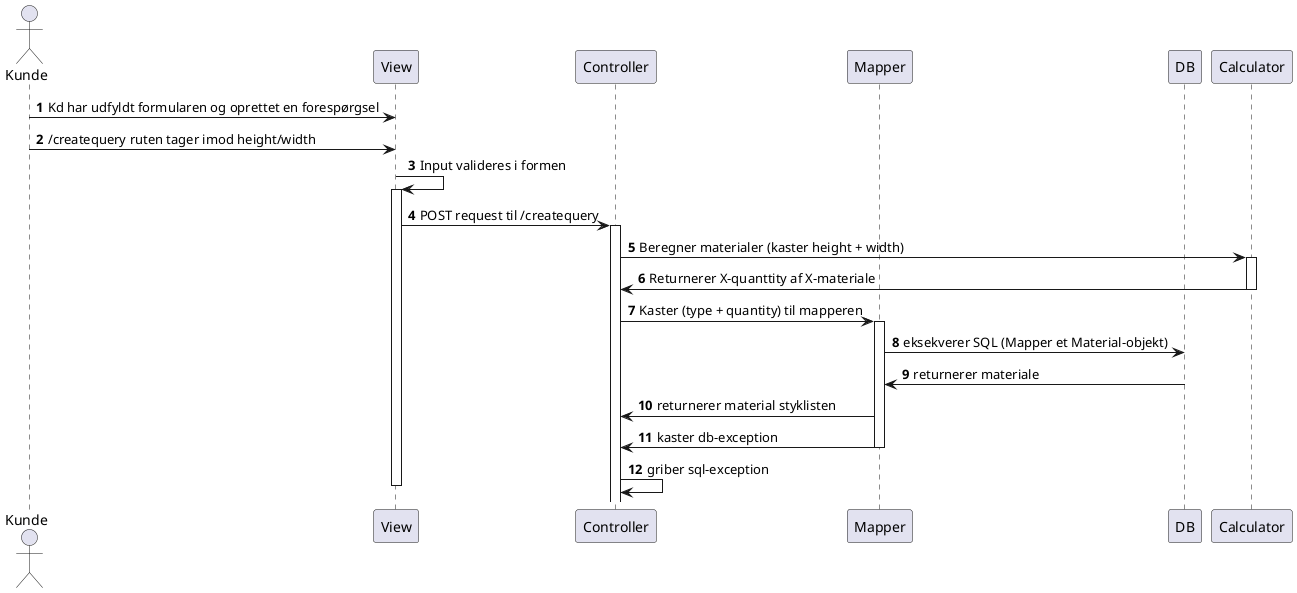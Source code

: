 @startuml
'https://plantuml.com/sequence-diagram

autonumber

Actor Kunde
participant View as V
participant Controller as C
participant Mapper as M
participant DB
participant Calculator

Kunde -> V: Kd har udfyldt formularen og oprettet en forespørgsel
Kunde -> V: /createquery ruten tager imod height/width
V -> V: Input valideres i formen
activate V
V -> C: POST request til /createquery
activate C
C -> Calculator: Beregner materialer (kaster height + width)
activate Calculator
Calculator -> C: Returnerer X-quanttity af X-materiale
deactivate Calculator
C -> M: Kaster (type + quantity) til mapperen
activate M
M -> DB: eksekverer SQL (Mapper et Material-objekt)
DB -> M: returnerer materiale
M -> C: returnerer material styklisten
M -> C: kaster db-exception
deactivate M
C -> C: griber sql-exception

deactivate V
@enduml